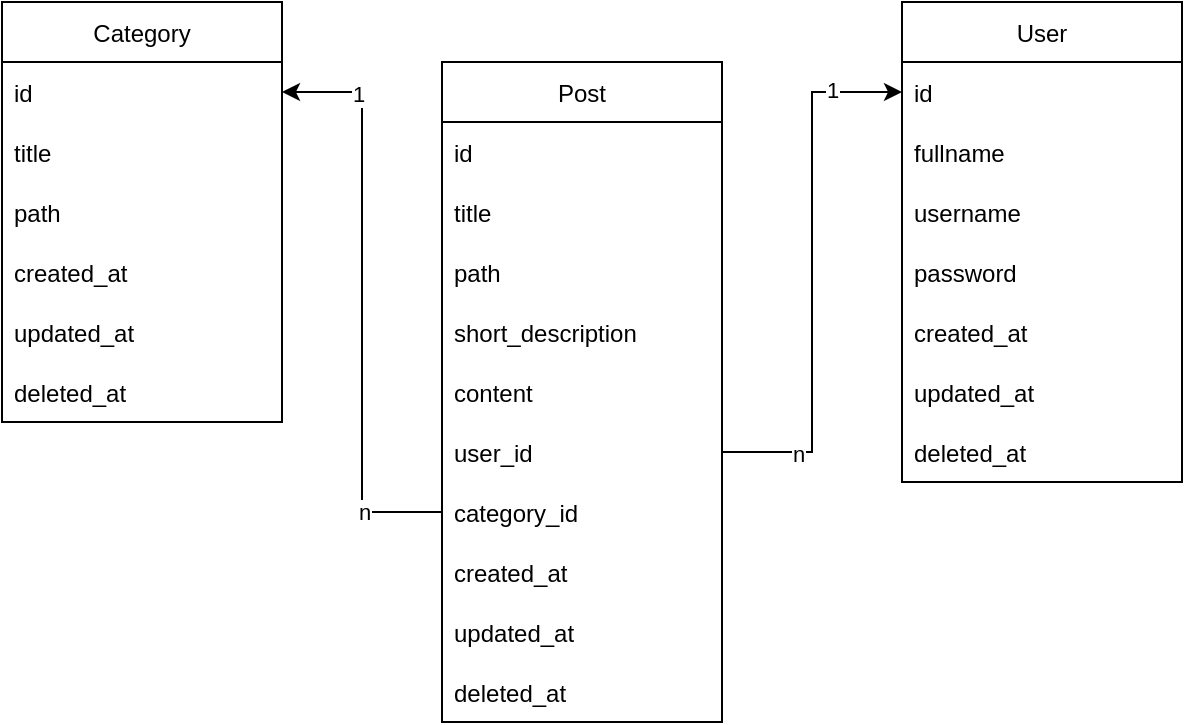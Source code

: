 <mxfile version="20.2.7" type="device" pages="2"><diagram id="W96l49ah5iL-LTR0jFc9" name="Database"><mxGraphModel dx="868" dy="450" grid="1" gridSize="10" guides="1" tooltips="1" connect="1" arrows="1" fold="1" page="1" pageScale="1" pageWidth="850" pageHeight="1100" math="0" shadow="0"><root><mxCell id="0"/><mxCell id="1" parent="0"/><mxCell id="wWQVqR3ZGACSd7i0UTzJ-1" value="Post" style="swimlane;fontStyle=0;childLayout=stackLayout;horizontal=1;startSize=30;horizontalStack=0;resizeParent=1;resizeParentMax=0;resizeLast=0;collapsible=1;marginBottom=0;" parent="1" vertex="1"><mxGeometry x="350" y="250" width="140" height="330" as="geometry"/></mxCell><mxCell id="wWQVqR3ZGACSd7i0UTzJ-2" value="id" style="text;strokeColor=none;fillColor=none;align=left;verticalAlign=middle;spacingLeft=4;spacingRight=4;overflow=hidden;points=[[0,0.5],[1,0.5]];portConstraint=eastwest;rotatable=0;" parent="wWQVqR3ZGACSd7i0UTzJ-1" vertex="1"><mxGeometry y="30" width="140" height="30" as="geometry"/></mxCell><mxCell id="wWQVqR3ZGACSd7i0UTzJ-3" value="title" style="text;strokeColor=none;fillColor=none;align=left;verticalAlign=middle;spacingLeft=4;spacingRight=4;overflow=hidden;points=[[0,0.5],[1,0.5]];portConstraint=eastwest;rotatable=0;" parent="wWQVqR3ZGACSd7i0UTzJ-1" vertex="1"><mxGeometry y="60" width="140" height="30" as="geometry"/></mxCell><mxCell id="wWQVqR3ZGACSd7i0UTzJ-4" value="path" style="text;strokeColor=none;fillColor=none;align=left;verticalAlign=middle;spacingLeft=4;spacingRight=4;overflow=hidden;points=[[0,0.5],[1,0.5]];portConstraint=eastwest;rotatable=0;" parent="wWQVqR3ZGACSd7i0UTzJ-1" vertex="1"><mxGeometry y="90" width="140" height="30" as="geometry"/></mxCell><mxCell id="OQLtSYRi8aGhC9AhzKOj-1" value="short_description" style="text;strokeColor=none;fillColor=none;align=left;verticalAlign=middle;spacingLeft=4;spacingRight=4;overflow=hidden;points=[[0,0.5],[1,0.5]];portConstraint=eastwest;rotatable=0;" parent="wWQVqR3ZGACSd7i0UTzJ-1" vertex="1"><mxGeometry y="120" width="140" height="30" as="geometry"/></mxCell><mxCell id="wWQVqR3ZGACSd7i0UTzJ-5" value="content" style="text;strokeColor=none;fillColor=none;align=left;verticalAlign=middle;spacingLeft=4;spacingRight=4;overflow=hidden;points=[[0,0.5],[1,0.5]];portConstraint=eastwest;rotatable=0;" parent="wWQVqR3ZGACSd7i0UTzJ-1" vertex="1"><mxGeometry y="150" width="140" height="30" as="geometry"/></mxCell><mxCell id="wWQVqR3ZGACSd7i0UTzJ-6" value="user_id" style="text;strokeColor=none;fillColor=none;align=left;verticalAlign=middle;spacingLeft=4;spacingRight=4;overflow=hidden;points=[[0,0.5],[1,0.5]];portConstraint=eastwest;rotatable=0;" parent="wWQVqR3ZGACSd7i0UTzJ-1" vertex="1"><mxGeometry y="180" width="140" height="30" as="geometry"/></mxCell><mxCell id="wWQVqR3ZGACSd7i0UTzJ-10" value="category_id" style="text;strokeColor=none;fillColor=none;align=left;verticalAlign=middle;spacingLeft=4;spacingRight=4;overflow=hidden;points=[[0,0.5],[1,0.5]];portConstraint=eastwest;rotatable=0;" parent="wWQVqR3ZGACSd7i0UTzJ-1" vertex="1"><mxGeometry y="210" width="140" height="30" as="geometry"/></mxCell><mxCell id="wWQVqR3ZGACSd7i0UTzJ-7" value="created_at" style="text;strokeColor=none;fillColor=none;align=left;verticalAlign=middle;spacingLeft=4;spacingRight=4;overflow=hidden;points=[[0,0.5],[1,0.5]];portConstraint=eastwest;rotatable=0;" parent="wWQVqR3ZGACSd7i0UTzJ-1" vertex="1"><mxGeometry y="240" width="140" height="30" as="geometry"/></mxCell><mxCell id="wWQVqR3ZGACSd7i0UTzJ-8" value="updated_at" style="text;strokeColor=none;fillColor=none;align=left;verticalAlign=middle;spacingLeft=4;spacingRight=4;overflow=hidden;points=[[0,0.5],[1,0.5]];portConstraint=eastwest;rotatable=0;" parent="wWQVqR3ZGACSd7i0UTzJ-1" vertex="1"><mxGeometry y="270" width="140" height="30" as="geometry"/></mxCell><mxCell id="wWQVqR3ZGACSd7i0UTzJ-9" value="deleted_at" style="text;strokeColor=none;fillColor=none;align=left;verticalAlign=middle;spacingLeft=4;spacingRight=4;overflow=hidden;points=[[0,0.5],[1,0.5]];portConstraint=eastwest;rotatable=0;" parent="wWQVqR3ZGACSd7i0UTzJ-1" vertex="1"><mxGeometry y="300" width="140" height="30" as="geometry"/></mxCell><mxCell id="wWQVqR3ZGACSd7i0UTzJ-11" value="Category" style="swimlane;fontStyle=0;childLayout=stackLayout;horizontal=1;startSize=30;horizontalStack=0;resizeParent=1;resizeParentMax=0;resizeLast=0;collapsible=1;marginBottom=0;" parent="1" vertex="1"><mxGeometry x="130" y="220" width="140" height="210" as="geometry"/></mxCell><mxCell id="wWQVqR3ZGACSd7i0UTzJ-12" value="id" style="text;strokeColor=none;fillColor=none;align=left;verticalAlign=middle;spacingLeft=4;spacingRight=4;overflow=hidden;points=[[0,0.5],[1,0.5]];portConstraint=eastwest;rotatable=0;" parent="wWQVqR3ZGACSd7i0UTzJ-11" vertex="1"><mxGeometry y="30" width="140" height="30" as="geometry"/></mxCell><mxCell id="wWQVqR3ZGACSd7i0UTzJ-13" value="title" style="text;strokeColor=none;fillColor=none;align=left;verticalAlign=middle;spacingLeft=4;spacingRight=4;overflow=hidden;points=[[0,0.5],[1,0.5]];portConstraint=eastwest;rotatable=0;" parent="wWQVqR3ZGACSd7i0UTzJ-11" vertex="1"><mxGeometry y="60" width="140" height="30" as="geometry"/></mxCell><mxCell id="wWQVqR3ZGACSd7i0UTzJ-14" value="path" style="text;strokeColor=none;fillColor=none;align=left;verticalAlign=middle;spacingLeft=4;spacingRight=4;overflow=hidden;points=[[0,0.5],[1,0.5]];portConstraint=eastwest;rotatable=0;" parent="wWQVqR3ZGACSd7i0UTzJ-11" vertex="1"><mxGeometry y="90" width="140" height="30" as="geometry"/></mxCell><mxCell id="wWQVqR3ZGACSd7i0UTzJ-18" value="created_at" style="text;strokeColor=none;fillColor=none;align=left;verticalAlign=middle;spacingLeft=4;spacingRight=4;overflow=hidden;points=[[0,0.5],[1,0.5]];portConstraint=eastwest;rotatable=0;" parent="wWQVqR3ZGACSd7i0UTzJ-11" vertex="1"><mxGeometry y="120" width="140" height="30" as="geometry"/></mxCell><mxCell id="wWQVqR3ZGACSd7i0UTzJ-19" value="updated_at" style="text;strokeColor=none;fillColor=none;align=left;verticalAlign=middle;spacingLeft=4;spacingRight=4;overflow=hidden;points=[[0,0.5],[1,0.5]];portConstraint=eastwest;rotatable=0;" parent="wWQVqR3ZGACSd7i0UTzJ-11" vertex="1"><mxGeometry y="150" width="140" height="30" as="geometry"/></mxCell><mxCell id="wWQVqR3ZGACSd7i0UTzJ-20" value="deleted_at" style="text;strokeColor=none;fillColor=none;align=left;verticalAlign=middle;spacingLeft=4;spacingRight=4;overflow=hidden;points=[[0,0.5],[1,0.5]];portConstraint=eastwest;rotatable=0;" parent="wWQVqR3ZGACSd7i0UTzJ-11" vertex="1"><mxGeometry y="180" width="140" height="30" as="geometry"/></mxCell><mxCell id="wWQVqR3ZGACSd7i0UTzJ-24" value="" style="endArrow=classic;html=1;rounded=0;edgeStyle=orthogonalEdgeStyle;" parent="1" source="wWQVqR3ZGACSd7i0UTzJ-10" target="wWQVqR3ZGACSd7i0UTzJ-12" edge="1"><mxGeometry width="50" height="50" relative="1" as="geometry"><mxPoint x="580" y="420" as="sourcePoint"/><mxPoint x="400" y="330" as="targetPoint"/></mxGeometry></mxCell><mxCell id="wWQVqR3ZGACSd7i0UTzJ-27" value="n" style="edgeLabel;html=1;align=center;verticalAlign=middle;resizable=0;points=[];" parent="wWQVqR3ZGACSd7i0UTzJ-24" vertex="1" connectable="0"><mxGeometry x="-0.723" y="-1" relative="1" as="geometry"><mxPoint as="offset"/></mxGeometry></mxCell><mxCell id="wWQVqR3ZGACSd7i0UTzJ-28" value="1" style="edgeLabel;html=1;align=center;verticalAlign=middle;resizable=0;points=[];" parent="wWQVqR3ZGACSd7i0UTzJ-24" vertex="1" connectable="0"><mxGeometry x="0.739" y="1" relative="1" as="geometry"><mxPoint as="offset"/></mxGeometry></mxCell><mxCell id="A0WD102-mzJWhr5LLhf1-1" value="User" style="swimlane;fontStyle=0;childLayout=stackLayout;horizontal=1;startSize=30;horizontalStack=0;resizeParent=1;resizeParentMax=0;resizeLast=0;collapsible=1;marginBottom=0;" vertex="1" parent="1"><mxGeometry x="580" y="220" width="140" height="240" as="geometry"/></mxCell><mxCell id="A0WD102-mzJWhr5LLhf1-2" value="id" style="text;strokeColor=none;fillColor=none;align=left;verticalAlign=middle;spacingLeft=4;spacingRight=4;overflow=hidden;points=[[0,0.5],[1,0.5]];portConstraint=eastwest;rotatable=0;" vertex="1" parent="A0WD102-mzJWhr5LLhf1-1"><mxGeometry y="30" width="140" height="30" as="geometry"/></mxCell><mxCell id="A0WD102-mzJWhr5LLhf1-8" value="fullname" style="text;strokeColor=none;fillColor=none;align=left;verticalAlign=middle;spacingLeft=4;spacingRight=4;overflow=hidden;points=[[0,0.5],[1,0.5]];portConstraint=eastwest;rotatable=0;" vertex="1" parent="A0WD102-mzJWhr5LLhf1-1"><mxGeometry y="60" width="140" height="30" as="geometry"/></mxCell><mxCell id="A0WD102-mzJWhr5LLhf1-3" value="username" style="text;strokeColor=none;fillColor=none;align=left;verticalAlign=middle;spacingLeft=4;spacingRight=4;overflow=hidden;points=[[0,0.5],[1,0.5]];portConstraint=eastwest;rotatable=0;" vertex="1" parent="A0WD102-mzJWhr5LLhf1-1"><mxGeometry y="90" width="140" height="30" as="geometry"/></mxCell><mxCell id="A0WD102-mzJWhr5LLhf1-4" value="password" style="text;strokeColor=none;fillColor=none;align=left;verticalAlign=middle;spacingLeft=4;spacingRight=4;overflow=hidden;points=[[0,0.5],[1,0.5]];portConstraint=eastwest;rotatable=0;" vertex="1" parent="A0WD102-mzJWhr5LLhf1-1"><mxGeometry y="120" width="140" height="30" as="geometry"/></mxCell><mxCell id="A0WD102-mzJWhr5LLhf1-5" value="created_at" style="text;strokeColor=none;fillColor=none;align=left;verticalAlign=middle;spacingLeft=4;spacingRight=4;overflow=hidden;points=[[0,0.5],[1,0.5]];portConstraint=eastwest;rotatable=0;" vertex="1" parent="A0WD102-mzJWhr5LLhf1-1"><mxGeometry y="150" width="140" height="30" as="geometry"/></mxCell><mxCell id="A0WD102-mzJWhr5LLhf1-6" value="updated_at" style="text;strokeColor=none;fillColor=none;align=left;verticalAlign=middle;spacingLeft=4;spacingRight=4;overflow=hidden;points=[[0,0.5],[1,0.5]];portConstraint=eastwest;rotatable=0;" vertex="1" parent="A0WD102-mzJWhr5LLhf1-1"><mxGeometry y="180" width="140" height="30" as="geometry"/></mxCell><mxCell id="A0WD102-mzJWhr5LLhf1-7" value="deleted_at" style="text;strokeColor=none;fillColor=none;align=left;verticalAlign=middle;spacingLeft=4;spacingRight=4;overflow=hidden;points=[[0,0.5],[1,0.5]];portConstraint=eastwest;rotatable=0;" vertex="1" parent="A0WD102-mzJWhr5LLhf1-1"><mxGeometry y="210" width="140" height="30" as="geometry"/></mxCell><mxCell id="A0WD102-mzJWhr5LLhf1-11" value="" style="endArrow=classic;html=1;rounded=0;edgeStyle=orthogonalEdgeStyle;" edge="1" parent="1" source="wWQVqR3ZGACSd7i0UTzJ-6" target="A0WD102-mzJWhr5LLhf1-2"><mxGeometry width="50" height="50" relative="1" as="geometry"><mxPoint x="360" y="485" as="sourcePoint"/><mxPoint x="280" y="275" as="targetPoint"/></mxGeometry></mxCell><mxCell id="A0WD102-mzJWhr5LLhf1-12" value="n" style="edgeLabel;html=1;align=center;verticalAlign=middle;resizable=0;points=[];" vertex="1" connectable="0" parent="A0WD102-mzJWhr5LLhf1-11"><mxGeometry x="-0.723" y="-1" relative="1" as="geometry"><mxPoint as="offset"/></mxGeometry></mxCell><mxCell id="A0WD102-mzJWhr5LLhf1-13" value="1" style="edgeLabel;html=1;align=center;verticalAlign=middle;resizable=0;points=[];" vertex="1" connectable="0" parent="A0WD102-mzJWhr5LLhf1-11"><mxGeometry x="0.739" y="1" relative="1" as="geometry"><mxPoint as="offset"/></mxGeometry></mxCell></root></mxGraphModel></diagram><diagram id="kzYmEmlgYeZ05SUVoVCy" name="Homepage"><mxGraphModel dx="1240" dy="691" grid="0" gridSize="10" guides="1" tooltips="1" connect="1" arrows="1" fold="1" page="1" pageScale="1" pageWidth="1169" pageHeight="827" math="0" shadow="0"><root><mxCell id="0"/><mxCell id="1" parent="0"/><mxCell id="DaboYVhF86etxla1iK5W-4" value="" style="rounded=0;whiteSpace=wrap;html=1;aspect=fixed;" vertex="1" parent="1"><mxGeometry width="1169" height="826.83" as="geometry"/></mxCell><mxCell id="DaboYVhF86etxla1iK5W-5" value="" style="rounded=0;whiteSpace=wrap;html=1;" vertex="1" parent="1"><mxGeometry width="1169" height="121" as="geometry"/></mxCell><mxCell id="DaboYVhF86etxla1iK5W-6" value="&lt;font style=&quot;font-size: 24px;&quot;&gt;logo&lt;/font&gt;" style="rounded=0;whiteSpace=wrap;html=1;" vertex="1" parent="1"><mxGeometry x="10" y="12" width="137" height="99" as="geometry"/></mxCell><mxCell id="DaboYVhF86etxla1iK5W-7" value="" style="rounded=0;whiteSpace=wrap;html=1;" vertex="1" parent="1"><mxGeometry x="154" y="12" width="1004" height="99" as="geometry"/></mxCell><mxCell id="DaboYVhF86etxla1iK5W-8" value="&lt;font style=&quot;font-size: 24px;&quot;&gt;search bar&lt;/font&gt;" style="rounded=1;whiteSpace=wrap;html=1;arcSize=50;" vertex="1" parent="1"><mxGeometry x="634" y="31.5" width="390" height="60" as="geometry"/></mxCell><mxCell id="DaboYVhF86etxla1iK5W-9" value="&lt;font style=&quot;font-size: 24px;&quot;&gt;user&lt;/font&gt;" style="ellipse;whiteSpace=wrap;html=1;aspect=fixed;" vertex="1" parent="1"><mxGeometry x="1058" y="21.5" width="80" height="80" as="geometry"/></mxCell><mxCell id="DaboYVhF86etxla1iK5W-10" value="option 1" style="rounded=0;whiteSpace=wrap;html=1;fontSize=24;" vertex="1" parent="1"><mxGeometry x="170" y="31.5" width="140" height="60" as="geometry"/></mxCell><mxCell id="DaboYVhF86etxla1iK5W-11" value="option 2" style="rounded=0;whiteSpace=wrap;html=1;fontSize=24;" vertex="1" parent="1"><mxGeometry x="323" y="30.5" width="140" height="60" as="geometry"/></mxCell><mxCell id="DaboYVhF86etxla1iK5W-12" value="option 3" style="rounded=0;whiteSpace=wrap;html=1;fontSize=24;" vertex="1" parent="1"><mxGeometry x="474" y="30.5" width="140" height="60" as="geometry"/></mxCell><mxCell id="DaboYVhF86etxla1iK5W-13" value="" style="rounded=0;whiteSpace=wrap;html=1;fontSize=24;" vertex="1" parent="1"><mxGeometry x="10" y="134" width="1146" height="681" as="geometry"/></mxCell><mxCell id="DaboYVhF86etxla1iK5W-14" value="" style="rounded=0;whiteSpace=wrap;html=1;fontSize=24;" vertex="1" parent="1"><mxGeometry x="27" y="152" width="273" height="438" as="geometry"/></mxCell><mxCell id="DaboYVhF86etxla1iK5W-15" value="image 480 x 480" style="rounded=0;whiteSpace=wrap;html=1;fontSize=24;" vertex="1" parent="1"><mxGeometry x="37" y="166" width="253" height="234" as="geometry"/></mxCell><mxCell id="DaboYVhF86etxla1iK5W-16" value="" style="rounded=0;whiteSpace=wrap;html=1;fontSize=24;" vertex="1" parent="1"><mxGeometry x="306" y="152" width="273" height="438" as="geometry"/></mxCell><mxCell id="DaboYVhF86etxla1iK5W-17" value="image 480 x 480" style="rounded=0;whiteSpace=wrap;html=1;fontSize=24;" vertex="1" parent="1"><mxGeometry x="316" y="166" width="253" height="234" as="geometry"/></mxCell><mxCell id="DaboYVhF86etxla1iK5W-18" value="" style="rounded=0;whiteSpace=wrap;html=1;fontSize=24;" vertex="1" parent="1"><mxGeometry x="585" y="152" width="273" height="438" as="geometry"/></mxCell><mxCell id="DaboYVhF86etxla1iK5W-19" value="image 480 x 480" style="rounded=0;whiteSpace=wrap;html=1;fontSize=24;" vertex="1" parent="1"><mxGeometry x="595" y="166" width="253" height="234" as="geometry"/></mxCell><mxCell id="DaboYVhF86etxla1iK5W-20" value="" style="rounded=0;whiteSpace=wrap;html=1;fontSize=24;" vertex="1" parent="1"><mxGeometry x="865" y="152" width="273" height="438" as="geometry"/></mxCell><mxCell id="DaboYVhF86etxla1iK5W-21" value="image 480 x 480" style="rounded=0;whiteSpace=wrap;html=1;fontSize=24;" vertex="1" parent="1"><mxGeometry x="875" y="166" width="253" height="234" as="geometry"/></mxCell><mxCell id="DaboYVhF86etxla1iK5W-22" value="title" style="rounded=0;whiteSpace=wrap;html=1;fontSize=24;" vertex="1" parent="1"><mxGeometry x="37" y="411" width="254" height="36" as="geometry"/></mxCell><mxCell id="DaboYVhF86etxla1iK5W-23" value="author + date created" style="rounded=0;whiteSpace=wrap;html=1;fontSize=24;" vertex="1" parent="1"><mxGeometry x="37" y="456.5" width="254" height="36" as="geometry"/></mxCell><mxCell id="DaboYVhF86etxla1iK5W-24" value="short description" style="rounded=0;whiteSpace=wrap;html=1;fontSize=24;" vertex="1" parent="1"><mxGeometry x="37" y="506" width="254" height="75" as="geometry"/></mxCell></root></mxGraphModel></diagram></mxfile>